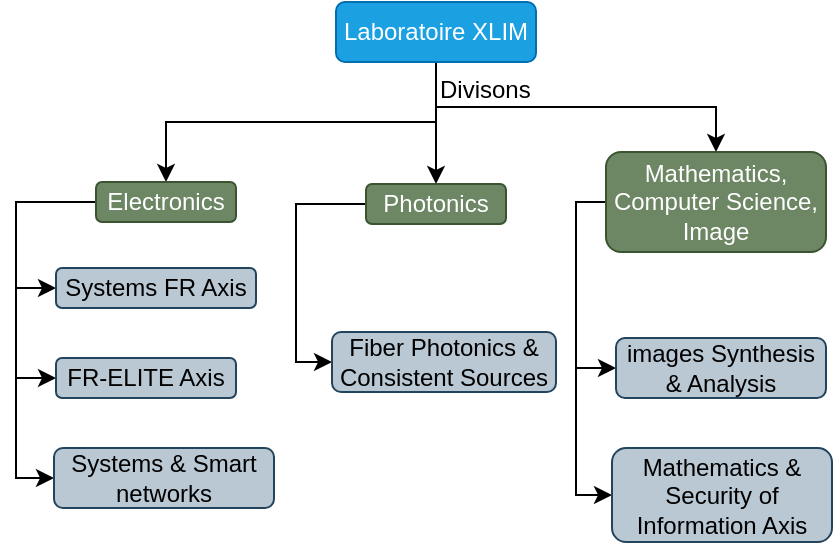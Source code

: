 <mxfile version="19.0.3" type="device"><diagram id="0rh00HUBzx7_S859zuoE" name="Page-1"><mxGraphModel dx="401" dy="297" grid="1" gridSize="10" guides="1" tooltips="1" connect="1" arrows="1" fold="1" page="1" pageScale="1" pageWidth="850" pageHeight="1100" math="0" shadow="0"><root><mxCell id="0"/><mxCell id="1" parent="0"/><mxCell id="gHTLtLM1bBd_VXWXy5Jm-8" style="edgeStyle=orthogonalEdgeStyle;rounded=0;orthogonalLoop=1;jettySize=auto;html=1;exitX=0.5;exitY=1;exitDx=0;exitDy=0;entryX=0.5;entryY=0;entryDx=0;entryDy=0;" parent="1" source="gHTLtLM1bBd_VXWXy5Jm-1" target="gHTLtLM1bBd_VXWXy5Jm-3" edge="1"><mxGeometry relative="1" as="geometry"/></mxCell><mxCell id="gHTLtLM1bBd_VXWXy5Jm-9" style="edgeStyle=orthogonalEdgeStyle;rounded=0;orthogonalLoop=1;jettySize=auto;html=1;exitX=0.5;exitY=1;exitDx=0;exitDy=0;entryX=0.5;entryY=0;entryDx=0;entryDy=0;" parent="1" source="gHTLtLM1bBd_VXWXy5Jm-1" target="gHTLtLM1bBd_VXWXy5Jm-6" edge="1"><mxGeometry relative="1" as="geometry"/></mxCell><mxCell id="gHTLtLM1bBd_VXWXy5Jm-12" style="edgeStyle=orthogonalEdgeStyle;rounded=0;orthogonalLoop=1;jettySize=auto;html=1;exitX=0.5;exitY=1;exitDx=0;exitDy=0;" parent="1" source="gHTLtLM1bBd_VXWXy5Jm-1" target="gHTLtLM1bBd_VXWXy5Jm-7" edge="1"><mxGeometry relative="1" as="geometry"/></mxCell><mxCell id="gHTLtLM1bBd_VXWXy5Jm-1" value="Laboratoire XLIM" style="rounded=1;whiteSpace=wrap;html=1;fillColor=#1ba1e2;fontColor=#ffffff;strokeColor=#006EAF;" parent="1" vertex="1"><mxGeometry x="180" y="180" width="100" height="30" as="geometry"/></mxCell><mxCell id="gHTLtLM1bBd_VXWXy5Jm-16" style="edgeStyle=orthogonalEdgeStyle;rounded=0;orthogonalLoop=1;jettySize=auto;html=1;exitX=0;exitY=0.5;exitDx=0;exitDy=0;entryX=0;entryY=0.5;entryDx=0;entryDy=0;" parent="1" source="gHTLtLM1bBd_VXWXy5Jm-3" target="gHTLtLM1bBd_VXWXy5Jm-13" edge="1"><mxGeometry relative="1" as="geometry"/></mxCell><mxCell id="gHTLtLM1bBd_VXWXy5Jm-17" style="edgeStyle=orthogonalEdgeStyle;rounded=0;orthogonalLoop=1;jettySize=auto;html=1;exitX=0;exitY=0.5;exitDx=0;exitDy=0;entryX=0;entryY=0.5;entryDx=0;entryDy=0;" parent="1" source="gHTLtLM1bBd_VXWXy5Jm-3" target="gHTLtLM1bBd_VXWXy5Jm-14" edge="1"><mxGeometry relative="1" as="geometry"><Array as="points"><mxPoint x="20" y="280"/><mxPoint x="20" y="368"/></Array></mxGeometry></mxCell><mxCell id="gHTLtLM1bBd_VXWXy5Jm-18" style="edgeStyle=orthogonalEdgeStyle;rounded=0;orthogonalLoop=1;jettySize=auto;html=1;exitX=0;exitY=0.5;exitDx=0;exitDy=0;entryX=0;entryY=0.5;entryDx=0;entryDy=0;" parent="1" source="gHTLtLM1bBd_VXWXy5Jm-3" target="gHTLtLM1bBd_VXWXy5Jm-15" edge="1"><mxGeometry relative="1" as="geometry"><Array as="points"><mxPoint x="20" y="280"/><mxPoint x="20" y="418"/></Array></mxGeometry></mxCell><mxCell id="gHTLtLM1bBd_VXWXy5Jm-3" value="Electronics" style="rounded=1;whiteSpace=wrap;html=1;fillColor=#6d8764;fontColor=#ffffff;strokeColor=#3A5431;" parent="1" vertex="1"><mxGeometry x="60" y="270" width="70" height="20" as="geometry"/></mxCell><mxCell id="gHTLtLM1bBd_VXWXy5Jm-20" style="edgeStyle=orthogonalEdgeStyle;rounded=0;orthogonalLoop=1;jettySize=auto;html=1;exitX=0;exitY=0.5;exitDx=0;exitDy=0;entryX=0;entryY=0.5;entryDx=0;entryDy=0;" parent="1" source="gHTLtLM1bBd_VXWXy5Jm-6" target="gHTLtLM1bBd_VXWXy5Jm-19" edge="1"><mxGeometry relative="1" as="geometry"><Array as="points"><mxPoint x="160" y="281"/><mxPoint x="160" y="360"/></Array></mxGeometry></mxCell><mxCell id="gHTLtLM1bBd_VXWXy5Jm-6" value="Photonics" style="rounded=1;whiteSpace=wrap;html=1;fillColor=#6d8764;fontColor=#ffffff;strokeColor=#3A5431;" parent="1" vertex="1"><mxGeometry x="195" y="271" width="70" height="20" as="geometry"/></mxCell><mxCell id="gHTLtLM1bBd_VXWXy5Jm-23" style="edgeStyle=orthogonalEdgeStyle;rounded=0;orthogonalLoop=1;jettySize=auto;html=1;exitX=0;exitY=0.5;exitDx=0;exitDy=0;entryX=0;entryY=0.5;entryDx=0;entryDy=0;" parent="1" source="gHTLtLM1bBd_VXWXy5Jm-7" target="gHTLtLM1bBd_VXWXy5Jm-21" edge="1"><mxGeometry relative="1" as="geometry"><Array as="points"><mxPoint x="300" y="280"/><mxPoint x="300" y="363"/></Array></mxGeometry></mxCell><mxCell id="gHTLtLM1bBd_VXWXy5Jm-24" style="edgeStyle=orthogonalEdgeStyle;rounded=0;orthogonalLoop=1;jettySize=auto;html=1;exitX=0;exitY=0.5;exitDx=0;exitDy=0;entryX=0;entryY=0.5;entryDx=0;entryDy=0;" parent="1" source="gHTLtLM1bBd_VXWXy5Jm-7" target="gHTLtLM1bBd_VXWXy5Jm-22" edge="1"><mxGeometry relative="1" as="geometry"><Array as="points"><mxPoint x="300" y="280"/><mxPoint x="300" y="427"/></Array></mxGeometry></mxCell><mxCell id="gHTLtLM1bBd_VXWXy5Jm-7" value="&lt;div&gt;Mathematics, Computer Science,&lt;/div&gt;&lt;div&gt;Image&lt;/div&gt;" style="rounded=1;whiteSpace=wrap;html=1;fillColor=#6d8764;fontColor=#ffffff;strokeColor=#3A5431;" parent="1" vertex="1"><mxGeometry x="315" y="255" width="110" height="50" as="geometry"/></mxCell><mxCell id="gHTLtLM1bBd_VXWXy5Jm-4" value="Divisons" style="text;whiteSpace=wrap;html=1;fillColor=none;" parent="1" vertex="1"><mxGeometry x="230" y="210" width="60" height="20" as="geometry"/></mxCell><mxCell id="gHTLtLM1bBd_VXWXy5Jm-13" value="Systems FR Axis" style="rounded=1;whiteSpace=wrap;html=1;fillColor=#bac8d3;strokeColor=#23445d;" parent="1" vertex="1"><mxGeometry x="40" y="313" width="100" height="20" as="geometry"/></mxCell><mxCell id="gHTLtLM1bBd_VXWXy5Jm-14" value="FR-ELITE Axis" style="rounded=1;whiteSpace=wrap;html=1;fillColor=#bac8d3;strokeColor=#23445d;" parent="1" vertex="1"><mxGeometry x="40" y="358" width="90" height="20" as="geometry"/></mxCell><mxCell id="gHTLtLM1bBd_VXWXy5Jm-15" value="Systems &amp;amp; Smart networks" style="rounded=1;whiteSpace=wrap;html=1;fillColor=#bac8d3;strokeColor=#23445d;" parent="1" vertex="1"><mxGeometry x="39" y="403" width="110" height="30" as="geometry"/></mxCell><mxCell id="gHTLtLM1bBd_VXWXy5Jm-19" value="Fiber&amp;nbsp;Photonics &amp;amp; Consistent Sources" style="rounded=1;whiteSpace=wrap;html=1;fillColor=#bac8d3;strokeColor=#23445d;" parent="1" vertex="1"><mxGeometry x="178" y="345" width="112" height="30" as="geometry"/></mxCell><mxCell id="gHTLtLM1bBd_VXWXy5Jm-21" value="images Synthesis &amp;amp; Analysis" style="rounded=1;whiteSpace=wrap;html=1;fillColor=#bac8d3;strokeColor=#23445d;" parent="1" vertex="1"><mxGeometry x="320" y="348" width="105" height="30" as="geometry"/></mxCell><mxCell id="gHTLtLM1bBd_VXWXy5Jm-22" value="Mathematics &amp;amp; Security of Information Axis" style="rounded=1;whiteSpace=wrap;html=1;fillColor=#bac8d3;strokeColor=#23445d;" parent="1" vertex="1"><mxGeometry x="318" y="403" width="110" height="47" as="geometry"/></mxCell></root></mxGraphModel></diagram></mxfile>